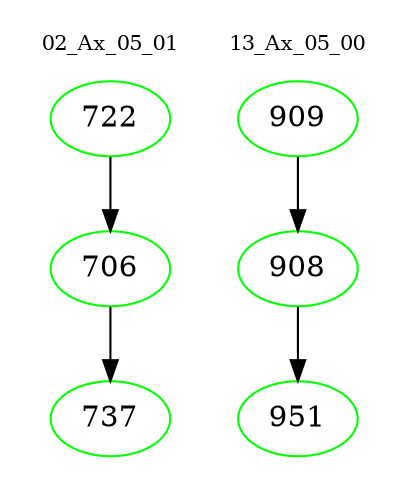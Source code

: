 digraph{
subgraph cluster_0 {
color = white
label = "02_Ax_05_01";
fontsize=10;
T0_722 [label="722", color="green"]
T0_722 -> T0_706 [color="black"]
T0_706 [label="706", color="green"]
T0_706 -> T0_737 [color="black"]
T0_737 [label="737", color="green"]
}
subgraph cluster_1 {
color = white
label = "13_Ax_05_00";
fontsize=10;
T1_909 [label="909", color="green"]
T1_909 -> T1_908 [color="black"]
T1_908 [label="908", color="green"]
T1_908 -> T1_951 [color="black"]
T1_951 [label="951", color="green"]
}
}
